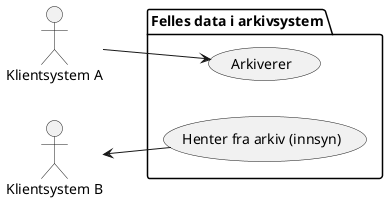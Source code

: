 @startuml
left to right direction

actor KlientsystemA as "Klientsystem A"
actor KlientsystemB as "Klientsystem B"

package Arkivsystem as "Felles data i arkivsystem" {
    usecase "Arkiverer" as uc1
    usecase "Henter fra arkiv (innsyn)" as uc2
}

KlientsystemA --> uc1
KlientsystemB <-- uc2

@enduml